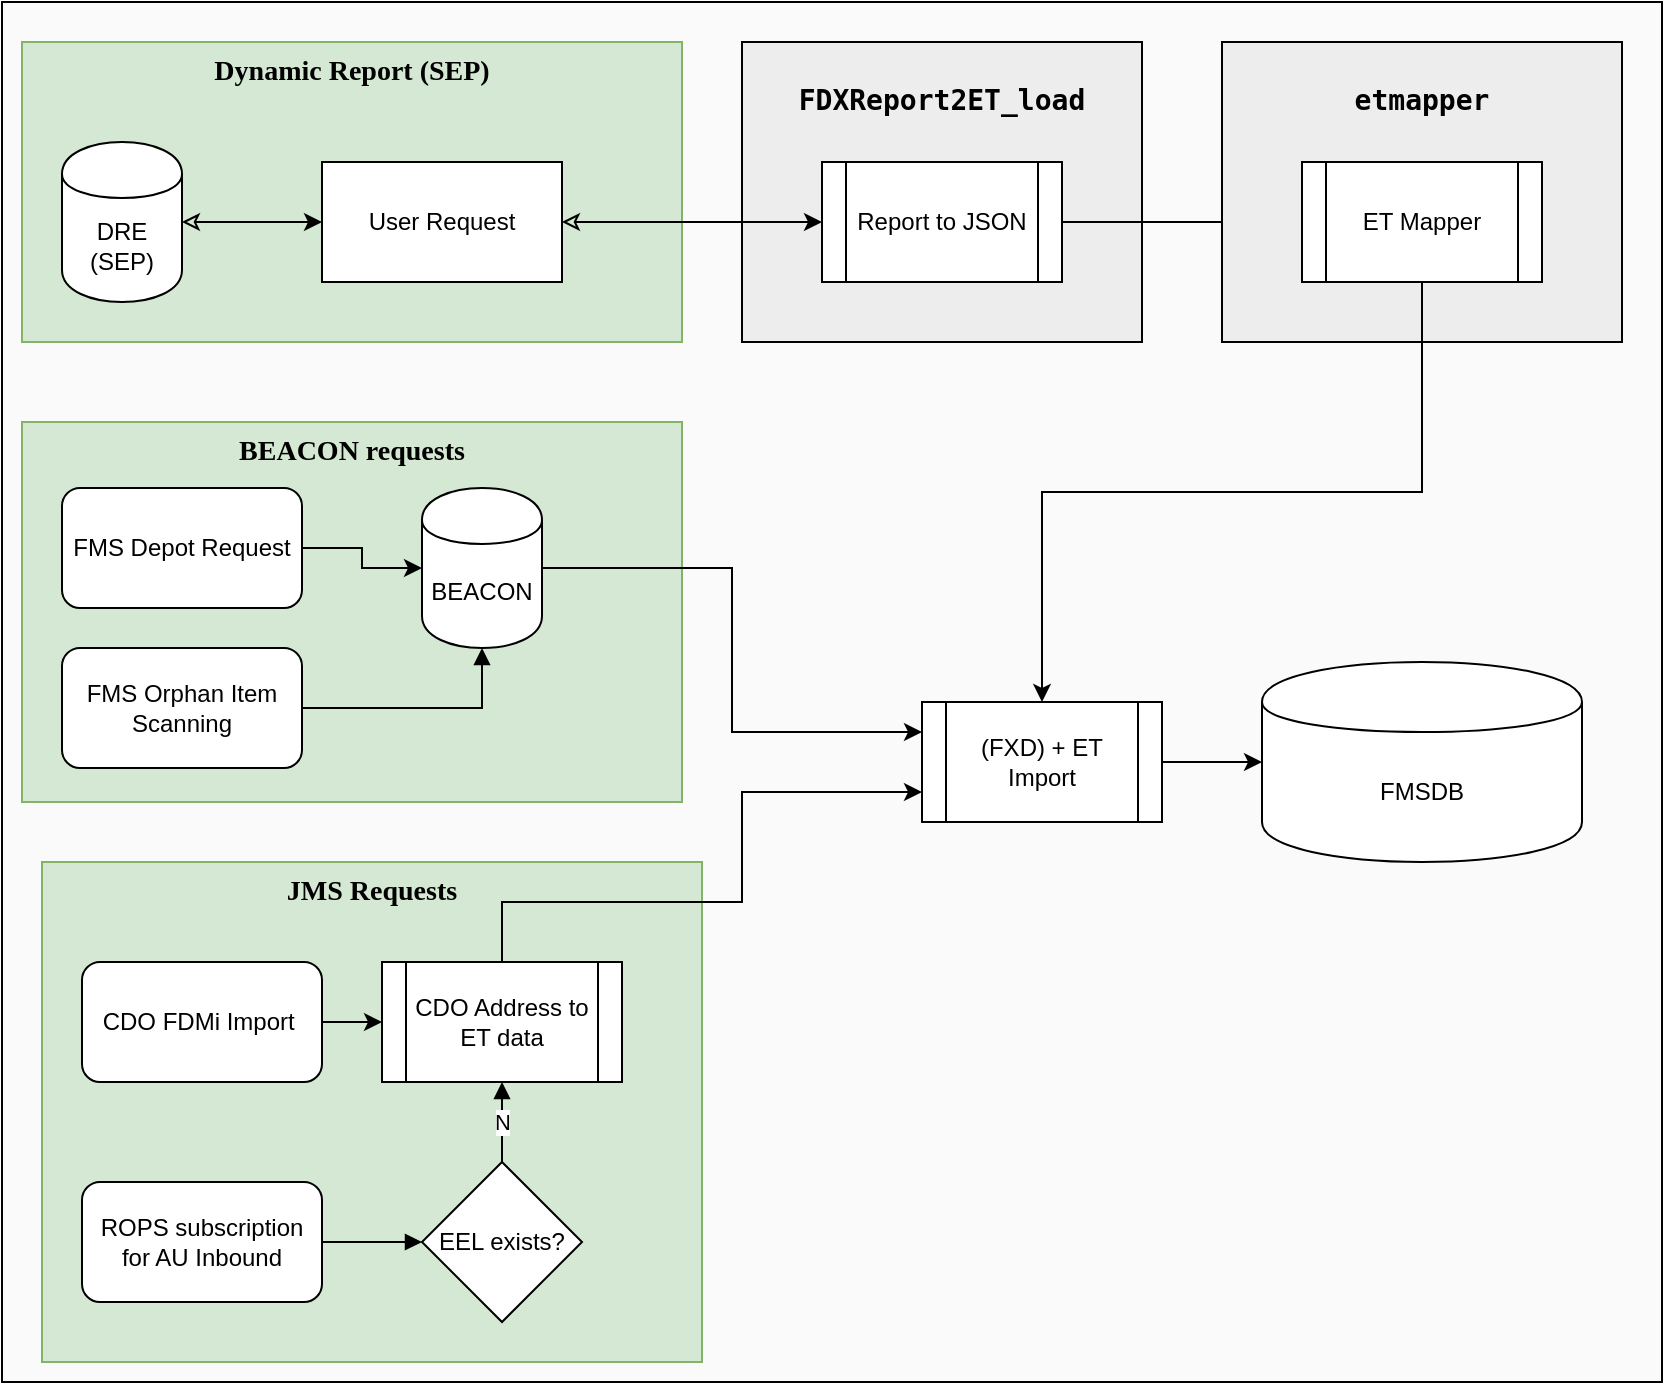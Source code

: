 <mxfile version="13.6.6" type="github">
  <diagram id="kgpKYQtTHZ0yAKxKKP6v" name="Page-1">
    <mxGraphModel dx="1103" dy="573" grid="1" gridSize="10" guides="1" tooltips="1" connect="1" arrows="1" fold="1" page="1" pageScale="1" pageWidth="850" pageHeight="1100" math="0" shadow="0">
      <root>
        <mxCell id="0" />
        <mxCell id="1" parent="0" />
        <mxCell id="6lH783awc_7VwE8D7VBf-51" value="" style="rounded=0;whiteSpace=wrap;html=1;fontFamily=Lucida Console;fontSize=14;fillColor=#FAFAFA;" parent="1" vertex="1">
          <mxGeometry x="10" y="10" width="830" height="690" as="geometry" />
        </mxCell>
        <mxCell id="6lH783awc_7VwE8D7VBf-45" value="JMS Requests" style="rounded=0;whiteSpace=wrap;html=1;fillColor=#d5e8d4;fontFamily=Lucida Console;fontSize=14;fontStyle=1;verticalAlign=top;strokeColor=#82b366;" parent="1" vertex="1">
          <mxGeometry x="30" y="440" width="330" height="250" as="geometry" />
        </mxCell>
        <mxCell id="6lH783awc_7VwE8D7VBf-40" value="BEACON requests" style="rounded=0;whiteSpace=wrap;html=1;fillColor=#d5e8d4;fontFamily=Lucida Console;fontSize=14;fontStyle=1;verticalAlign=top;strokeColor=#82b366;" parent="1" vertex="1">
          <mxGeometry x="20" y="220" width="330" height="190" as="geometry" />
        </mxCell>
        <mxCell id="6lH783awc_7VwE8D7VBf-39" value="Dynamic Report (SEP)" style="rounded=0;whiteSpace=wrap;html=1;fillColor=#d5e8d4;fontSize=14;fontFamily=Lucida Console;verticalAlign=top;fontStyle=1;strokeColor=#82b366;" parent="1" vertex="1">
          <mxGeometry x="20" y="30" width="330" height="150" as="geometry" />
        </mxCell>
        <mxCell id="6lH783awc_7VwE8D7VBf-38" value="&lt;pre style=&quot;font-size: 14px;&quot;&gt;FDXReport2ET_load&lt;/pre&gt;" style="rounded=0;whiteSpace=wrap;html=1;verticalAlign=top;fontStyle=1;fontSize=14;fillColor=#EDEDED;" parent="1" vertex="1">
          <mxGeometry x="380" y="30" width="200" height="150" as="geometry" />
        </mxCell>
        <mxCell id="6lH783awc_7VwE8D7VBf-19" style="edgeStyle=orthogonalEdgeStyle;rounded=0;orthogonalLoop=1;jettySize=auto;html=1;entryX=0;entryY=0.5;entryDx=0;entryDy=0;startArrow=classic;startFill=0;" parent="1" source="6lH783awc_7VwE8D7VBf-1" target="6lH783awc_7VwE8D7VBf-6" edge="1">
          <mxGeometry relative="1" as="geometry" />
        </mxCell>
        <mxCell id="6lH783awc_7VwE8D7VBf-1" value="User Request" style="rounded=0;whiteSpace=wrap;html=1;" parent="1" vertex="1">
          <mxGeometry x="170" y="90" width="120" height="60" as="geometry" />
        </mxCell>
        <mxCell id="6lH783awc_7VwE8D7VBf-9" style="edgeStyle=orthogonalEdgeStyle;rounded=0;orthogonalLoop=1;jettySize=auto;html=1;entryX=0;entryY=0.5;entryDx=0;entryDy=0;" parent="1" source="6lH783awc_7VwE8D7VBf-2" target="6lH783awc_7VwE8D7VBf-8" edge="1">
          <mxGeometry relative="1" as="geometry" />
        </mxCell>
        <mxCell id="6lH783awc_7VwE8D7VBf-2" value="FMS Depot Request" style="rounded=1;whiteSpace=wrap;html=1;" parent="1" vertex="1">
          <mxGeometry x="40" y="253" width="120" height="60" as="geometry" />
        </mxCell>
        <mxCell id="6lH783awc_7VwE8D7VBf-46" style="edgeStyle=orthogonalEdgeStyle;rounded=0;orthogonalLoop=1;jettySize=auto;html=1;exitX=1;exitY=0.5;exitDx=0;exitDy=0;startArrow=none;startFill=0;fontFamily=Lucida Console;fontSize=14;" parent="1" source="6lH783awc_7VwE8D7VBf-3" target="6lH783awc_7VwE8D7VBf-12" edge="1">
          <mxGeometry relative="1" as="geometry" />
        </mxCell>
        <mxCell id="6lH783awc_7VwE8D7VBf-3" value="CDO FDMi Import&amp;nbsp;" style="rounded=1;whiteSpace=wrap;html=1;" parent="1" vertex="1">
          <mxGeometry x="50" y="490" width="120" height="60" as="geometry" />
        </mxCell>
        <mxCell id="6lH783awc_7VwE8D7VBf-47" style="edgeStyle=orthogonalEdgeStyle;rounded=0;orthogonalLoop=1;jettySize=auto;html=1;exitX=1;exitY=0.5;exitDx=0;exitDy=0;entryX=0;entryY=0.5;entryDx=0;entryDy=0;startArrow=none;startFill=0;fontFamily=Lucida Console;fontSize=14;" parent="1" source="6lH783awc_7VwE8D7VBf-6" target="6lH783awc_7VwE8D7VBf-4" edge="1">
          <mxGeometry relative="1" as="geometry" />
        </mxCell>
        <mxCell id="6lH783awc_7VwE8D7VBf-6" value="Report to JSON" style="shape=process;whiteSpace=wrap;html=1;backgroundOutline=1;" parent="1" vertex="1">
          <mxGeometry x="420" y="90" width="120" height="60" as="geometry" />
        </mxCell>
        <mxCell id="6lH783awc_7VwE8D7VBf-20" style="edgeStyle=orthogonalEdgeStyle;rounded=0;orthogonalLoop=1;jettySize=auto;html=1;entryX=0;entryY=0.5;entryDx=0;entryDy=0;startArrow=classic;startFill=0;" parent="1" source="6lH783awc_7VwE8D7VBf-7" target="6lH783awc_7VwE8D7VBf-1" edge="1">
          <mxGeometry relative="1" as="geometry" />
        </mxCell>
        <mxCell id="6lH783awc_7VwE8D7VBf-7" value="DRE (SEP)" style="shape=cylinder;whiteSpace=wrap;html=1;boundedLbl=1;backgroundOutline=1;" parent="1" vertex="1">
          <mxGeometry x="40" y="80" width="60" height="80" as="geometry" />
        </mxCell>
        <mxCell id="6lH783awc_7VwE8D7VBf-11" style="edgeStyle=orthogonalEdgeStyle;rounded=0;orthogonalLoop=1;jettySize=auto;html=1;entryX=0;entryY=0.5;entryDx=0;entryDy=0;" parent="1" source="6lH783awc_7VwE8D7VBf-13" target="6lH783awc_7VwE8D7VBf-10" edge="1">
          <mxGeometry relative="1" as="geometry" />
        </mxCell>
        <mxCell id="6lH783awc_7VwE8D7VBf-52" style="edgeStyle=orthogonalEdgeStyle;rounded=0;orthogonalLoop=1;jettySize=auto;html=1;exitX=1;exitY=0.5;exitDx=0;exitDy=0;entryX=0;entryY=0.25;entryDx=0;entryDy=0;startArrow=none;startFill=0;fontFamily=Lucida Console;fontSize=14;" parent="1" source="6lH783awc_7VwE8D7VBf-8" target="6lH783awc_7VwE8D7VBf-13" edge="1">
          <mxGeometry relative="1" as="geometry" />
        </mxCell>
        <mxCell id="6lH783awc_7VwE8D7VBf-8" value="BEACON" style="shape=cylinder;whiteSpace=wrap;html=1;boundedLbl=1;backgroundOutline=1;" parent="1" vertex="1">
          <mxGeometry x="220" y="253" width="60" height="80" as="geometry" />
        </mxCell>
        <mxCell id="6lH783awc_7VwE8D7VBf-10" value="FMSDB" style="shape=cylinder;whiteSpace=wrap;html=1;boundedLbl=1;backgroundOutline=1;" parent="1" vertex="1">
          <mxGeometry x="640" y="340" width="160" height="100" as="geometry" />
        </mxCell>
        <mxCell id="6lH783awc_7VwE8D7VBf-15" style="edgeStyle=orthogonalEdgeStyle;rounded=0;orthogonalLoop=1;jettySize=auto;html=1;entryX=0;entryY=0.75;entryDx=0;entryDy=0;" parent="1" source="6lH783awc_7VwE8D7VBf-12" target="6lH783awc_7VwE8D7VBf-13" edge="1">
          <mxGeometry relative="1" as="geometry">
            <Array as="points">
              <mxPoint x="380" y="460" />
              <mxPoint x="380" y="405" />
            </Array>
          </mxGeometry>
        </mxCell>
        <mxCell id="6lH783awc_7VwE8D7VBf-12" value="CDO Address to ET data" style="shape=process;whiteSpace=wrap;html=1;backgroundOutline=1;" parent="1" vertex="1">
          <mxGeometry x="200" y="490" width="120" height="60" as="geometry" />
        </mxCell>
        <mxCell id="6lH783awc_7VwE8D7VBf-13" value="(FXD) + ET Import" style="shape=process;whiteSpace=wrap;html=1;backgroundOutline=1;" parent="1" vertex="1">
          <mxGeometry x="470" y="360" width="120" height="60" as="geometry" />
        </mxCell>
        <mxCell id="6lH783awc_7VwE8D7VBf-41" value="&lt;pre style=&quot;font-size: 14px&quot;&gt;etmapper&lt;/pre&gt;" style="rounded=0;whiteSpace=wrap;html=1;verticalAlign=top;fontStyle=1;fontSize=14;fillColor=#EDEDED;" parent="1" vertex="1">
          <mxGeometry x="620" y="30" width="200" height="150" as="geometry" />
        </mxCell>
        <mxCell id="6lH783awc_7VwE8D7VBf-4" value="ET Mapper" style="shape=process;whiteSpace=wrap;html=1;backgroundOutline=1;" parent="1" vertex="1">
          <mxGeometry x="660" y="90" width="120" height="60" as="geometry" />
        </mxCell>
        <mxCell id="6lH783awc_7VwE8D7VBf-44" style="edgeStyle=orthogonalEdgeStyle;rounded=0;orthogonalLoop=1;jettySize=auto;html=1;entryX=0.5;entryY=0;entryDx=0;entryDy=0;startArrow=none;startFill=0;fontFamily=Lucida Console;fontSize=14;exitX=0.5;exitY=1;exitDx=0;exitDy=0;" parent="1" source="6lH783awc_7VwE8D7VBf-4" target="6lH783awc_7VwE8D7VBf-13" edge="1">
          <mxGeometry relative="1" as="geometry" />
        </mxCell>
        <mxCell id="x8FxuyUTO7Lc77eJ0uPP-22" value="N" style="edgeStyle=orthogonalEdgeStyle;rounded=0;orthogonalLoop=1;jettySize=auto;html=1;entryX=0.5;entryY=1;entryDx=0;entryDy=0;startArrow=none;startFill=0;endArrow=block;endFill=1;" parent="1" source="onTvA7pDA7jCfe0jaTYP-1" target="6lH783awc_7VwE8D7VBf-12" edge="1">
          <mxGeometry relative="1" as="geometry" />
        </mxCell>
        <mxCell id="x8FxuyUTO7Lc77eJ0uPP-2" value="ROPS subscription for AU Inbound" style="rounded=1;whiteSpace=wrap;html=1;" parent="1" vertex="1">
          <mxGeometry x="50" y="600" width="120" height="60" as="geometry" />
        </mxCell>
        <mxCell id="x8FxuyUTO7Lc77eJ0uPP-21" style="edgeStyle=orthogonalEdgeStyle;rounded=0;orthogonalLoop=1;jettySize=auto;html=1;entryX=0.5;entryY=1;entryDx=0;entryDy=0;startArrow=none;startFill=0;endArrow=block;endFill=1;" parent="1" source="x8FxuyUTO7Lc77eJ0uPP-20" target="6lH783awc_7VwE8D7VBf-8" edge="1">
          <mxGeometry relative="1" as="geometry" />
        </mxCell>
        <mxCell id="x8FxuyUTO7Lc77eJ0uPP-20" value="FMS Orphan Item Scanning" style="rounded=1;whiteSpace=wrap;html=1;" parent="1" vertex="1">
          <mxGeometry x="40" y="333" width="120" height="60" as="geometry" />
        </mxCell>
        <mxCell id="onTvA7pDA7jCfe0jaTYP-1" value="EEL exists?" style="rhombus;whiteSpace=wrap;html=1;" vertex="1" parent="1">
          <mxGeometry x="220" y="590" width="80" height="80" as="geometry" />
        </mxCell>
        <mxCell id="onTvA7pDA7jCfe0jaTYP-2" style="edgeStyle=orthogonalEdgeStyle;rounded=0;orthogonalLoop=1;jettySize=auto;html=1;entryX=0;entryY=0.5;entryDx=0;entryDy=0;startArrow=none;startFill=0;endArrow=block;endFill=1;" edge="1" parent="1" source="x8FxuyUTO7Lc77eJ0uPP-2" target="onTvA7pDA7jCfe0jaTYP-1">
          <mxGeometry relative="1" as="geometry">
            <mxPoint x="170" y="620" as="sourcePoint" />
            <mxPoint x="260" y="550" as="targetPoint" />
          </mxGeometry>
        </mxCell>
      </root>
    </mxGraphModel>
  </diagram>
</mxfile>
